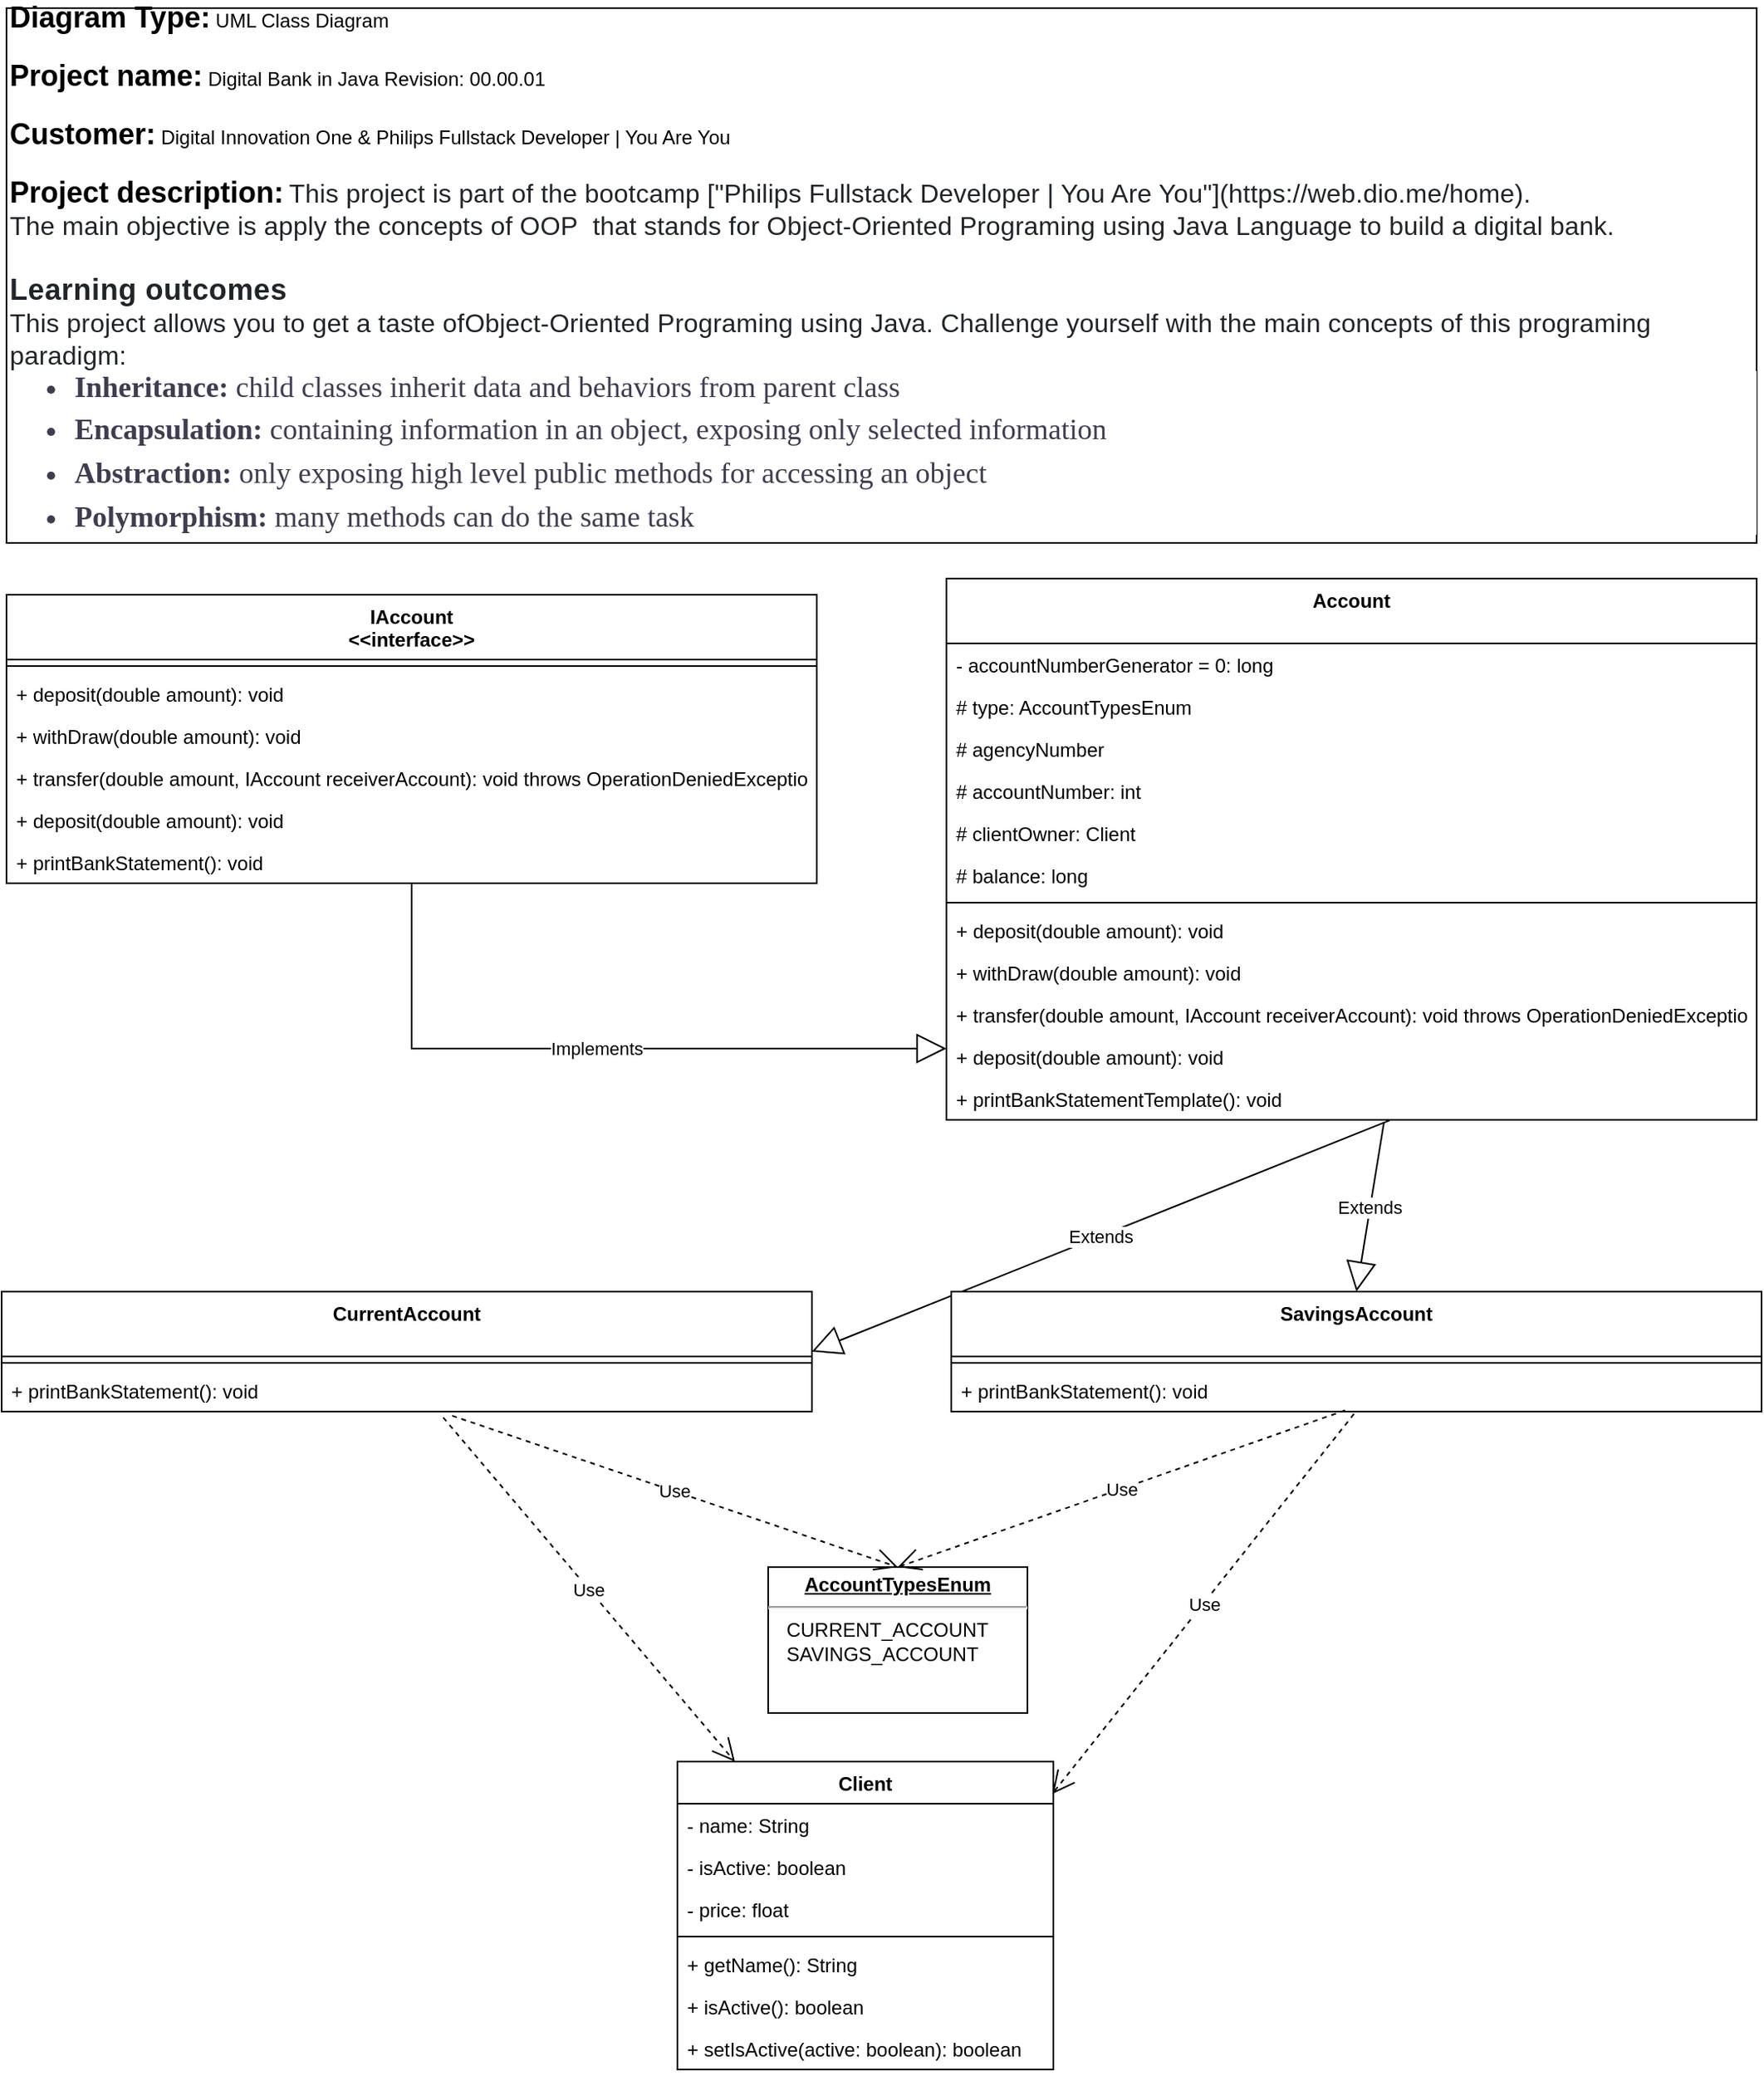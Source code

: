 <mxfile version="17.4.3" type="device"><diagram name="Page-1" id="6133507b-19e7-1e82-6fc7-422aa6c4b21f"><mxGraphModel dx="1259" dy="1311" grid="1" gridSize="10" guides="1" tooltips="1" connect="1" arrows="1" fold="1" page="1" pageScale="1" pageWidth="1169" pageHeight="827" background="none" math="0" shadow="0"><root><mxCell id="0"/><mxCell id="1" parent="0"/><mxCell id="ur2thL-w3JqMQENx__kk-53" value="&lt;b&gt;&lt;font style=&quot;font-size: 18px&quot;&gt;Diagram Type:&lt;/font&gt;&lt;/b&gt; UML Class Diagram&lt;br&gt;&lt;b&gt;&lt;br&gt;&lt;font style=&quot;font-size: 18px&quot;&gt;Project name:&lt;/font&gt;&lt;/b&gt; Digital Bank in Java Revision: 00.00.01&lt;br&gt;&lt;b&gt;&lt;br&gt;&lt;font style=&quot;font-size: 18px&quot;&gt;Customer:&lt;/font&gt;&lt;/b&gt; Digital Innovation One &amp;amp; Philips Fullstack Developer | You Are You&lt;br&gt;&lt;b&gt;&lt;br&gt;&lt;font style=&quot;font-size: 18px&quot;&gt;Project description:&lt;/font&gt;&lt;/b&gt;&amp;nbsp;&lt;font color=&quot;#212529&quot;&gt;&lt;span style=&quot;font-size: 16px ; letter-spacing: 0.1px&quot;&gt;&lt;span style=&quot;background-color: rgb(255 , 255 , 255)&quot;&gt;This project is part of the bootcamp [&quot;Philips Fullstack Developer | You Are You&quot;](https://web.dio.me/home).&amp;nbsp;&lt;/span&gt;&lt;span style=&quot;background-color: rgb(255 , 255 , 255)&quot;&gt;&lt;div&gt;The main objective is apply the concepts of OOP&amp;nbsp; that stands for Object-Oriented Programing using Java Language to build a digital bank.&lt;/div&gt;&lt;/span&gt;&lt;/span&gt;&lt;/font&gt;&lt;span style=&quot;letter-spacing: 0.3px ; background-color: rgb(255 , 255 , 255) ; color: rgb(33 , 37 , 41)&quot;&gt;&lt;b&gt;&lt;br&gt;&lt;font style=&quot;font-size: 18px&quot;&gt;Learning outcomes&lt;/font&gt;&lt;/b&gt;&lt;br&gt;&lt;/span&gt;&lt;span style=&quot;background-color: rgb(255 , 255 , 255) ; color: rgb(33 , 37 , 41) ; font-size: 16px ; letter-spacing: 0.1px&quot;&gt;This project allows you to get a taste of&lt;/span&gt;&lt;span style=&quot;color: rgb(33 , 37 , 41) ; font-size: 16px ; letter-spacing: 0.1px ; background-color: rgb(255 , 255 , 255)&quot;&gt;Object-Oriented Programing using&amp;nbsp;&lt;/span&gt;&lt;span style=&quot;background-color: rgb(255 , 255 , 255) ; color: rgb(33 , 37 , 41) ; font-size: 16px ; letter-spacing: 0.1px&quot;&gt;Java. Challenge yourself with the main concepts of this programing paradigm:&lt;br&gt;&lt;/span&gt;&lt;ul style=&quot;box-sizing: border-box ; margin-top: 0px ; margin-bottom: 10px ; color: rgb(61 , 61 , 78) ; font-family: &amp;#34;droid serif&amp;#34; , &amp;#34;georgia&amp;#34; , serif ; font-size: 18px ; background-color: rgb(255 , 255 , 255)&quot;&gt;&lt;li style=&quot;box-sizing: border-box ; margin-bottom: 5px&quot;&gt;&lt;span style=&quot;box-sizing: border-box ; font-weight: 700&quot;&gt;Inheritance:&lt;/span&gt;&amp;nbsp;child classes inherit data and behaviors from parent class&lt;/li&gt;&lt;li style=&quot;box-sizing: border-box ; margin-bottom: 5px&quot;&gt;&lt;span style=&quot;box-sizing: border-box ; font-weight: 700&quot;&gt;Encapsulation:&lt;/span&gt;&amp;nbsp;containing information in an object, exposing only selected information&lt;/li&gt;&lt;li style=&quot;box-sizing: border-box ; margin-bottom: 5px&quot;&gt;&lt;span style=&quot;box-sizing: border-box ; font-weight: 700&quot;&gt;Abstraction:&lt;/span&gt;&amp;nbsp;only exposing high level public methods for accessing an object&lt;/li&gt;&lt;li style=&quot;box-sizing: border-box ; margin-bottom: 5px&quot;&gt;&lt;span style=&quot;box-sizing: border-box ; font-weight: 700&quot;&gt;Polymorphism:&lt;/span&gt;&amp;nbsp;many methods can do the same task&lt;/li&gt;&lt;/ul&gt;" style="rounded=0;whiteSpace=wrap;html=1;align=left;" parent="1" vertex="1"><mxGeometry x="40" y="-802" width="1080" height="330" as="geometry"/></mxCell><mxCell id="b6dwfCRvh0anxF05M48p-6" value="Use" style="endArrow=open;endSize=12;dashed=1;html=1;rounded=0;exitX=0.545;exitY=1.142;exitDx=0;exitDy=0;exitPerimeter=0;" parent="1" source="p3IbMFv34BaZaC0EXR4N-27" target="j45a3ToNBQLJP9z2JNSP-10" edge="1"><mxGeometry width="160" relative="1" as="geometry"><mxPoint x="-30" y="379" as="sourcePoint"/><mxPoint x="-7.365" y="483.994" as="targetPoint"/></mxGeometry></mxCell><mxCell id="j45a3ToNBQLJP9z2JNSP-6" value="IAccount&#10;&lt;&lt;interface&gt;&gt;" style="swimlane;fontStyle=1;align=center;verticalAlign=top;childLayout=stackLayout;horizontal=1;startSize=40;horizontalStack=0;resizeParent=1;resizeParentMax=0;resizeLast=0;collapsible=1;marginBottom=0;" parent="1" vertex="1"><mxGeometry x="40" y="-440" width="500" height="178" as="geometry"/></mxCell><mxCell id="j45a3ToNBQLJP9z2JNSP-8" value="" style="line;strokeWidth=1;fillColor=none;align=left;verticalAlign=middle;spacingTop=-1;spacingLeft=3;spacingRight=3;rotatable=0;labelPosition=right;points=[];portConstraint=eastwest;" parent="j45a3ToNBQLJP9z2JNSP-6" vertex="1"><mxGeometry y="40" width="500" height="8" as="geometry"/></mxCell><mxCell id="0l1O_k670PWa3_nQX-Y2-1" value="+ deposit(double amount): void" style="text;strokeColor=none;fillColor=none;align=left;verticalAlign=top;spacingLeft=4;spacingRight=4;overflow=hidden;rotatable=0;points=[[0,0.5],[1,0.5]];portConstraint=eastwest;" parent="j45a3ToNBQLJP9z2JNSP-6" vertex="1"><mxGeometry y="48" width="500" height="26" as="geometry"/></mxCell><mxCell id="p3IbMFv34BaZaC0EXR4N-1" value="+ withDraw(double amount): void" style="text;strokeColor=none;fillColor=none;align=left;verticalAlign=top;spacingLeft=4;spacingRight=4;overflow=hidden;rotatable=0;points=[[0,0.5],[1,0.5]];portConstraint=eastwest;" vertex="1" parent="j45a3ToNBQLJP9z2JNSP-6"><mxGeometry y="74" width="500" height="26" as="geometry"/></mxCell><mxCell id="p3IbMFv34BaZaC0EXR4N-2" value="+ transfer(double amount, IAccount receiverAccount): void throws OperationDeniedException" style="text;strokeColor=none;fillColor=none;align=left;verticalAlign=top;spacingLeft=4;spacingRight=4;overflow=hidden;rotatable=0;points=[[0,0.5],[1,0.5]];portConstraint=eastwest;" vertex="1" parent="j45a3ToNBQLJP9z2JNSP-6"><mxGeometry y="100" width="500" height="26" as="geometry"/></mxCell><mxCell id="p3IbMFv34BaZaC0EXR4N-3" value="+ deposit(double amount): void" style="text;strokeColor=none;fillColor=none;align=left;verticalAlign=top;spacingLeft=4;spacingRight=4;overflow=hidden;rotatable=0;points=[[0,0.5],[1,0.5]];portConstraint=eastwest;" vertex="1" parent="j45a3ToNBQLJP9z2JNSP-6"><mxGeometry y="126" width="500" height="26" as="geometry"/></mxCell><mxCell id="p3IbMFv34BaZaC0EXR4N-11" value="+ printBankStatement(): void" style="text;strokeColor=none;fillColor=none;align=left;verticalAlign=top;spacingLeft=4;spacingRight=4;overflow=hidden;rotatable=0;points=[[0,0.5],[1,0.5]];portConstraint=eastwest;" vertex="1" parent="j45a3ToNBQLJP9z2JNSP-6"><mxGeometry y="152" width="500" height="26" as="geometry"/></mxCell><mxCell id="j45a3ToNBQLJP9z2JNSP-10" value="Client" style="swimlane;fontStyle=1;align=center;verticalAlign=top;childLayout=stackLayout;horizontal=1;startSize=26;horizontalStack=0;resizeParent=1;resizeParentMax=0;resizeLast=0;collapsible=1;marginBottom=0;" parent="1" vertex="1"><mxGeometry x="454" y="280" width="232" height="190" as="geometry"/></mxCell><mxCell id="j45a3ToNBQLJP9z2JNSP-14" value="- name: String" style="text;strokeColor=none;fillColor=none;align=left;verticalAlign=top;spacingLeft=4;spacingRight=4;overflow=hidden;rotatable=0;points=[[0,0.5],[1,0.5]];portConstraint=eastwest;" parent="j45a3ToNBQLJP9z2JNSP-10" vertex="1"><mxGeometry y="26" width="232" height="26" as="geometry"/></mxCell><mxCell id="gwbo-L4YFVo5fOnofD6Y-1" value="- isActive: boolean" style="text;strokeColor=none;fillColor=none;align=left;verticalAlign=top;spacingLeft=4;spacingRight=4;overflow=hidden;rotatable=0;points=[[0,0.5],[1,0.5]];portConstraint=eastwest;" parent="j45a3ToNBQLJP9z2JNSP-10" vertex="1"><mxGeometry y="52" width="232" height="26" as="geometry"/></mxCell><mxCell id="850Amda9sujDum_yE_YI-2" value="- price: float" style="text;strokeColor=none;fillColor=none;align=left;verticalAlign=top;spacingLeft=4;spacingRight=4;overflow=hidden;rotatable=0;points=[[0,0.5],[1,0.5]];portConstraint=eastwest;" parent="j45a3ToNBQLJP9z2JNSP-10" vertex="1"><mxGeometry y="78" width="232" height="26" as="geometry"/></mxCell><mxCell id="j45a3ToNBQLJP9z2JNSP-12" value="" style="line;strokeWidth=1;fillColor=none;align=left;verticalAlign=middle;spacingTop=-1;spacingLeft=3;spacingRight=3;rotatable=0;labelPosition=right;points=[];portConstraint=eastwest;" parent="j45a3ToNBQLJP9z2JNSP-10" vertex="1"><mxGeometry y="104" width="232" height="8" as="geometry"/></mxCell><mxCell id="j45a3ToNBQLJP9z2JNSP-39" value="+ getName(): String" style="text;strokeColor=none;fillColor=none;align=left;verticalAlign=top;spacingLeft=4;spacingRight=4;overflow=hidden;rotatable=0;points=[[0,0.5],[1,0.5]];portConstraint=eastwest;" parent="j45a3ToNBQLJP9z2JNSP-10" vertex="1"><mxGeometry y="112" width="232" height="26" as="geometry"/></mxCell><mxCell id="p3IbMFv34BaZaC0EXR4N-32" value="+ isActive(): boolean" style="text;strokeColor=none;fillColor=none;align=left;verticalAlign=top;spacingLeft=4;spacingRight=4;overflow=hidden;rotatable=0;points=[[0,0.5],[1,0.5]];portConstraint=eastwest;" vertex="1" parent="j45a3ToNBQLJP9z2JNSP-10"><mxGeometry y="138" width="232" height="26" as="geometry"/></mxCell><mxCell id="p3IbMFv34BaZaC0EXR4N-33" value="+ setIsActive(active: boolean): boolean" style="text;strokeColor=none;fillColor=none;align=left;verticalAlign=top;spacingLeft=4;spacingRight=4;overflow=hidden;rotatable=0;points=[[0,0.5],[1,0.5]];portConstraint=eastwest;" vertex="1" parent="j45a3ToNBQLJP9z2JNSP-10"><mxGeometry y="164" width="232" height="26" as="geometry"/></mxCell><mxCell id="j45a3ToNBQLJP9z2JNSP-87" value="Extends" style="endArrow=block;endSize=16;endFill=0;html=1;rounded=0;entryX=1;entryY=0.5;entryDx=0;entryDy=0;exitX=0.547;exitY=1.013;exitDx=0;exitDy=0;exitPerimeter=0;" parent="1" source="p3IbMFv34BaZaC0EXR4N-12" target="p3IbMFv34BaZaC0EXR4N-15" edge="1"><mxGeometry width="160" relative="1" as="geometry"><mxPoint x="956.048" y="177.002" as="sourcePoint"/><mxPoint x="660" y="414" as="targetPoint"/></mxGeometry></mxCell><mxCell id="p3IbMFv34BaZaC0EXR4N-4" value="Account&#10;" style="swimlane;fontStyle=1;align=center;verticalAlign=top;childLayout=stackLayout;horizontal=1;startSize=40;horizontalStack=0;resizeParent=1;resizeParentMax=0;resizeLast=0;collapsible=1;marginBottom=0;" vertex="1" parent="1"><mxGeometry x="620" y="-450" width="500" height="334" as="geometry"/></mxCell><mxCell id="j45a3ToNBQLJP9z2JNSP-58" value="- accountNumberGenerator = 0: long" style="text;strokeColor=none;fillColor=none;align=left;verticalAlign=top;spacingLeft=4;spacingRight=4;overflow=hidden;rotatable=0;points=[[0,0.5],[1,0.5]];portConstraint=eastwest;" parent="p3IbMFv34BaZaC0EXR4N-4" vertex="1"><mxGeometry y="40" width="500" height="26" as="geometry"/></mxCell><mxCell id="p3IbMFv34BaZaC0EXR4N-10" value="# type: AccountTypesEnum" style="text;strokeColor=none;fillColor=none;align=left;verticalAlign=top;spacingLeft=4;spacingRight=4;overflow=hidden;rotatable=0;points=[[0,0.5],[1,0.5]];portConstraint=eastwest;" vertex="1" parent="p3IbMFv34BaZaC0EXR4N-4"><mxGeometry y="66" width="500" height="26" as="geometry"/></mxCell><mxCell id="j45a3ToNBQLJP9z2JNSP-24" value="# agencyNumber" style="text;strokeColor=none;fillColor=none;align=left;verticalAlign=top;spacingLeft=4;spacingRight=4;overflow=hidden;rotatable=0;points=[[0,0.5],[1,0.5]];portConstraint=eastwest;" parent="p3IbMFv34BaZaC0EXR4N-4" vertex="1"><mxGeometry y="92" width="500" height="26" as="geometry"/></mxCell><mxCell id="j45a3ToNBQLJP9z2JNSP-11" value="# accountNumber: int" style="text;strokeColor=none;fillColor=none;align=left;verticalAlign=top;spacingLeft=4;spacingRight=4;overflow=hidden;rotatable=0;points=[[0,0.5],[1,0.5]];portConstraint=eastwest;" parent="p3IbMFv34BaZaC0EXR4N-4" vertex="1"><mxGeometry y="118" width="500" height="26" as="geometry"/></mxCell><mxCell id="j45a3ToNBQLJP9z2JNSP-59" value="# clientOwner: Client" style="text;strokeColor=none;fillColor=none;align=left;verticalAlign=top;spacingLeft=4;spacingRight=4;overflow=hidden;rotatable=0;points=[[0,0.5],[1,0.5]];portConstraint=eastwest;" parent="p3IbMFv34BaZaC0EXR4N-4" vertex="1"><mxGeometry y="144" width="500" height="26" as="geometry"/></mxCell><mxCell id="j45a3ToNBQLJP9z2JNSP-60" value="# balance: long" style="text;strokeColor=none;fillColor=none;align=left;verticalAlign=top;spacingLeft=4;spacingRight=4;overflow=hidden;rotatable=0;points=[[0,0.5],[1,0.5]];portConstraint=eastwest;" parent="p3IbMFv34BaZaC0EXR4N-4" vertex="1"><mxGeometry y="170" width="500" height="26" as="geometry"/></mxCell><mxCell id="p3IbMFv34BaZaC0EXR4N-5" value="" style="line;strokeWidth=1;fillColor=none;align=left;verticalAlign=middle;spacingTop=-1;spacingLeft=3;spacingRight=3;rotatable=0;labelPosition=right;points=[];portConstraint=eastwest;" vertex="1" parent="p3IbMFv34BaZaC0EXR4N-4"><mxGeometry y="196" width="500" height="8" as="geometry"/></mxCell><mxCell id="p3IbMFv34BaZaC0EXR4N-6" value="+ deposit(double amount): void" style="text;strokeColor=none;fillColor=none;align=left;verticalAlign=top;spacingLeft=4;spacingRight=4;overflow=hidden;rotatable=0;points=[[0,0.5],[1,0.5]];portConstraint=eastwest;" vertex="1" parent="p3IbMFv34BaZaC0EXR4N-4"><mxGeometry y="204" width="500" height="26" as="geometry"/></mxCell><mxCell id="p3IbMFv34BaZaC0EXR4N-7" value="+ withDraw(double amount): void" style="text;strokeColor=none;fillColor=none;align=left;verticalAlign=top;spacingLeft=4;spacingRight=4;overflow=hidden;rotatable=0;points=[[0,0.5],[1,0.5]];portConstraint=eastwest;" vertex="1" parent="p3IbMFv34BaZaC0EXR4N-4"><mxGeometry y="230" width="500" height="26" as="geometry"/></mxCell><mxCell id="p3IbMFv34BaZaC0EXR4N-8" value="+ transfer(double amount, IAccount receiverAccount): void throws OperationDeniedException" style="text;strokeColor=none;fillColor=none;align=left;verticalAlign=top;spacingLeft=4;spacingRight=4;overflow=hidden;rotatable=0;points=[[0,0.5],[1,0.5]];portConstraint=eastwest;" vertex="1" parent="p3IbMFv34BaZaC0EXR4N-4"><mxGeometry y="256" width="500" height="26" as="geometry"/></mxCell><mxCell id="p3IbMFv34BaZaC0EXR4N-9" value="+ deposit(double amount): void" style="text;strokeColor=none;fillColor=none;align=left;verticalAlign=top;spacingLeft=4;spacingRight=4;overflow=hidden;rotatable=0;points=[[0,0.5],[1,0.5]];portConstraint=eastwest;" vertex="1" parent="p3IbMFv34BaZaC0EXR4N-4"><mxGeometry y="282" width="500" height="26" as="geometry"/></mxCell><mxCell id="p3IbMFv34BaZaC0EXR4N-12" value="+ printBankStatementTemplate(): void" style="text;strokeColor=none;fillColor=none;align=left;verticalAlign=top;spacingLeft=4;spacingRight=4;overflow=hidden;rotatable=0;points=[[0,0.5],[1,0.5]];portConstraint=eastwest;" vertex="1" parent="p3IbMFv34BaZaC0EXR4N-4"><mxGeometry y="308" width="500" height="26" as="geometry"/></mxCell><mxCell id="p3IbMFv34BaZaC0EXR4N-14" value="Implements" style="endArrow=block;endSize=16;endFill=0;html=1;rounded=0;" edge="1" parent="1" source="p3IbMFv34BaZaC0EXR4N-11"><mxGeometry width="160" relative="1" as="geometry"><mxPoint x="319.384" y="-262" as="sourcePoint"/><mxPoint x="620" y="-160" as="targetPoint"/><Array as="points"><mxPoint x="290" y="-160"/></Array></mxGeometry></mxCell><mxCell id="p3IbMFv34BaZaC0EXR4N-15" value="CurrentAccount" style="swimlane;fontStyle=1;align=center;verticalAlign=top;childLayout=stackLayout;horizontal=1;startSize=40;horizontalStack=0;resizeParent=1;resizeParentMax=0;resizeLast=0;collapsible=1;marginBottom=0;" vertex="1" parent="1"><mxGeometry x="37" y="-10" width="500" height="74" as="geometry"/></mxCell><mxCell id="p3IbMFv34BaZaC0EXR4N-22" value="" style="line;strokeWidth=1;fillColor=none;align=left;verticalAlign=middle;spacingTop=-1;spacingLeft=3;spacingRight=3;rotatable=0;labelPosition=right;points=[];portConstraint=eastwest;" vertex="1" parent="p3IbMFv34BaZaC0EXR4N-15"><mxGeometry y="40" width="500" height="8" as="geometry"/></mxCell><mxCell id="p3IbMFv34BaZaC0EXR4N-27" value="+ printBankStatement(): void" style="text;strokeColor=none;fillColor=none;align=left;verticalAlign=top;spacingLeft=4;spacingRight=4;overflow=hidden;rotatable=0;points=[[0,0.5],[1,0.5]];portConstraint=eastwest;" vertex="1" parent="p3IbMFv34BaZaC0EXR4N-15"><mxGeometry y="48" width="500" height="26" as="geometry"/></mxCell><mxCell id="p3IbMFv34BaZaC0EXR4N-28" value="SavingsAccount" style="swimlane;fontStyle=1;align=center;verticalAlign=top;childLayout=stackLayout;horizontal=1;startSize=40;horizontalStack=0;resizeParent=1;resizeParentMax=0;resizeLast=0;collapsible=1;marginBottom=0;" vertex="1" parent="1"><mxGeometry x="623" y="-10" width="500" height="74" as="geometry"/></mxCell><mxCell id="p3IbMFv34BaZaC0EXR4N-29" value="" style="line;strokeWidth=1;fillColor=none;align=left;verticalAlign=middle;spacingTop=-1;spacingLeft=3;spacingRight=3;rotatable=0;labelPosition=right;points=[];portConstraint=eastwest;" vertex="1" parent="p3IbMFv34BaZaC0EXR4N-28"><mxGeometry y="40" width="500" height="8" as="geometry"/></mxCell><mxCell id="p3IbMFv34BaZaC0EXR4N-30" value="+ printBankStatement(): void" style="text;strokeColor=none;fillColor=none;align=left;verticalAlign=top;spacingLeft=4;spacingRight=4;overflow=hidden;rotatable=0;points=[[0,0.5],[1,0.5]];portConstraint=eastwest;" vertex="1" parent="p3IbMFv34BaZaC0EXR4N-28"><mxGeometry y="48" width="500" height="26" as="geometry"/></mxCell><mxCell id="p3IbMFv34BaZaC0EXR4N-31" value="Extends" style="endArrow=block;endSize=16;endFill=0;html=1;rounded=0;entryX=0.5;entryY=0;entryDx=0;entryDy=0;exitX=0.54;exitY=1.056;exitDx=0;exitDy=0;exitPerimeter=0;" edge="1" parent="1" source="p3IbMFv34BaZaC0EXR4N-12" target="p3IbMFv34BaZaC0EXR4N-28"><mxGeometry width="160" relative="1" as="geometry"><mxPoint x="903.5" y="-105.662" as="sourcePoint"/><mxPoint x="260" as="targetPoint"/></mxGeometry></mxCell><mxCell id="p3IbMFv34BaZaC0EXR4N-34" value="Use" style="endArrow=open;endSize=12;dashed=1;html=1;rounded=0;exitX=0.497;exitY=1.056;exitDx=0;exitDy=0;exitPerimeter=0;entryX=0.997;entryY=0.105;entryDx=0;entryDy=0;entryPerimeter=0;" edge="1" parent="1" source="p3IbMFv34BaZaC0EXR4N-30" target="j45a3ToNBQLJP9z2JNSP-10"><mxGeometry width="160" relative="1" as="geometry"><mxPoint x="282.5" y="77.692" as="sourcePoint"/><mxPoint x="438" y="179.244" as="targetPoint"/></mxGeometry></mxCell><mxCell id="p3IbMFv34BaZaC0EXR4N-36" value="&lt;p style=&quot;margin: 4px 0px 0px ; text-align: center&quot;&gt;&lt;span style=&quot;font-size: 12px&quot;&gt;&lt;b&gt;&lt;u&gt;AccountTypesEnum&lt;/u&gt;&lt;/b&gt;&lt;/span&gt;&lt;br&gt;&lt;/p&gt;&lt;hr&gt;&lt;p style=&quot;margin: 0px ; margin-left: 8px&quot;&gt;&lt;span style=&quot;font-size: 12px&quot;&gt;&amp;nbsp;CURRENT_ACCOUNT&lt;/span&gt;&lt;/p&gt;&lt;p style=&quot;margin: 0px ; margin-left: 8px&quot;&gt;&lt;span style=&quot;font-size: 12px&quot;&gt;&amp;nbsp;SAVINGS_ACCOUNT&lt;/span&gt;&lt;br&gt;&lt;/p&gt;" style="verticalAlign=top;align=left;overflow=fill;fontSize=12;fontFamily=Helvetica;html=1;" vertex="1" parent="1"><mxGeometry x="510" y="160" width="160" height="90" as="geometry"/></mxCell><mxCell id="p3IbMFv34BaZaC0EXR4N-37" value="Use" style="endArrow=open;endSize=12;dashed=1;html=1;rounded=0;entryX=0.5;entryY=0;entryDx=0;entryDy=0;exitX=0.486;exitY=0.971;exitDx=0;exitDy=0;exitPerimeter=0;" edge="1" parent="1" source="p3IbMFv34BaZaC0EXR4N-30" target="p3IbMFv34BaZaC0EXR4N-36"><mxGeometry width="160" relative="1" as="geometry"><mxPoint x="870" y="70" as="sourcePoint"/><mxPoint x="641.304" y="229.95" as="targetPoint"/></mxGeometry></mxCell><mxCell id="p3IbMFv34BaZaC0EXR4N-38" value="Use" style="endArrow=open;endSize=12;dashed=1;html=1;rounded=0;exitX=0.556;exitY=1.099;exitDx=0;exitDy=0;exitPerimeter=0;" edge="1" parent="1" source="p3IbMFv34BaZaC0EXR4N-27"><mxGeometry width="160" relative="1" as="geometry"><mxPoint x="880" y="70" as="sourcePoint"/><mxPoint x="590" y="160" as="targetPoint"/></mxGeometry></mxCell></root></mxGraphModel></diagram></mxfile>